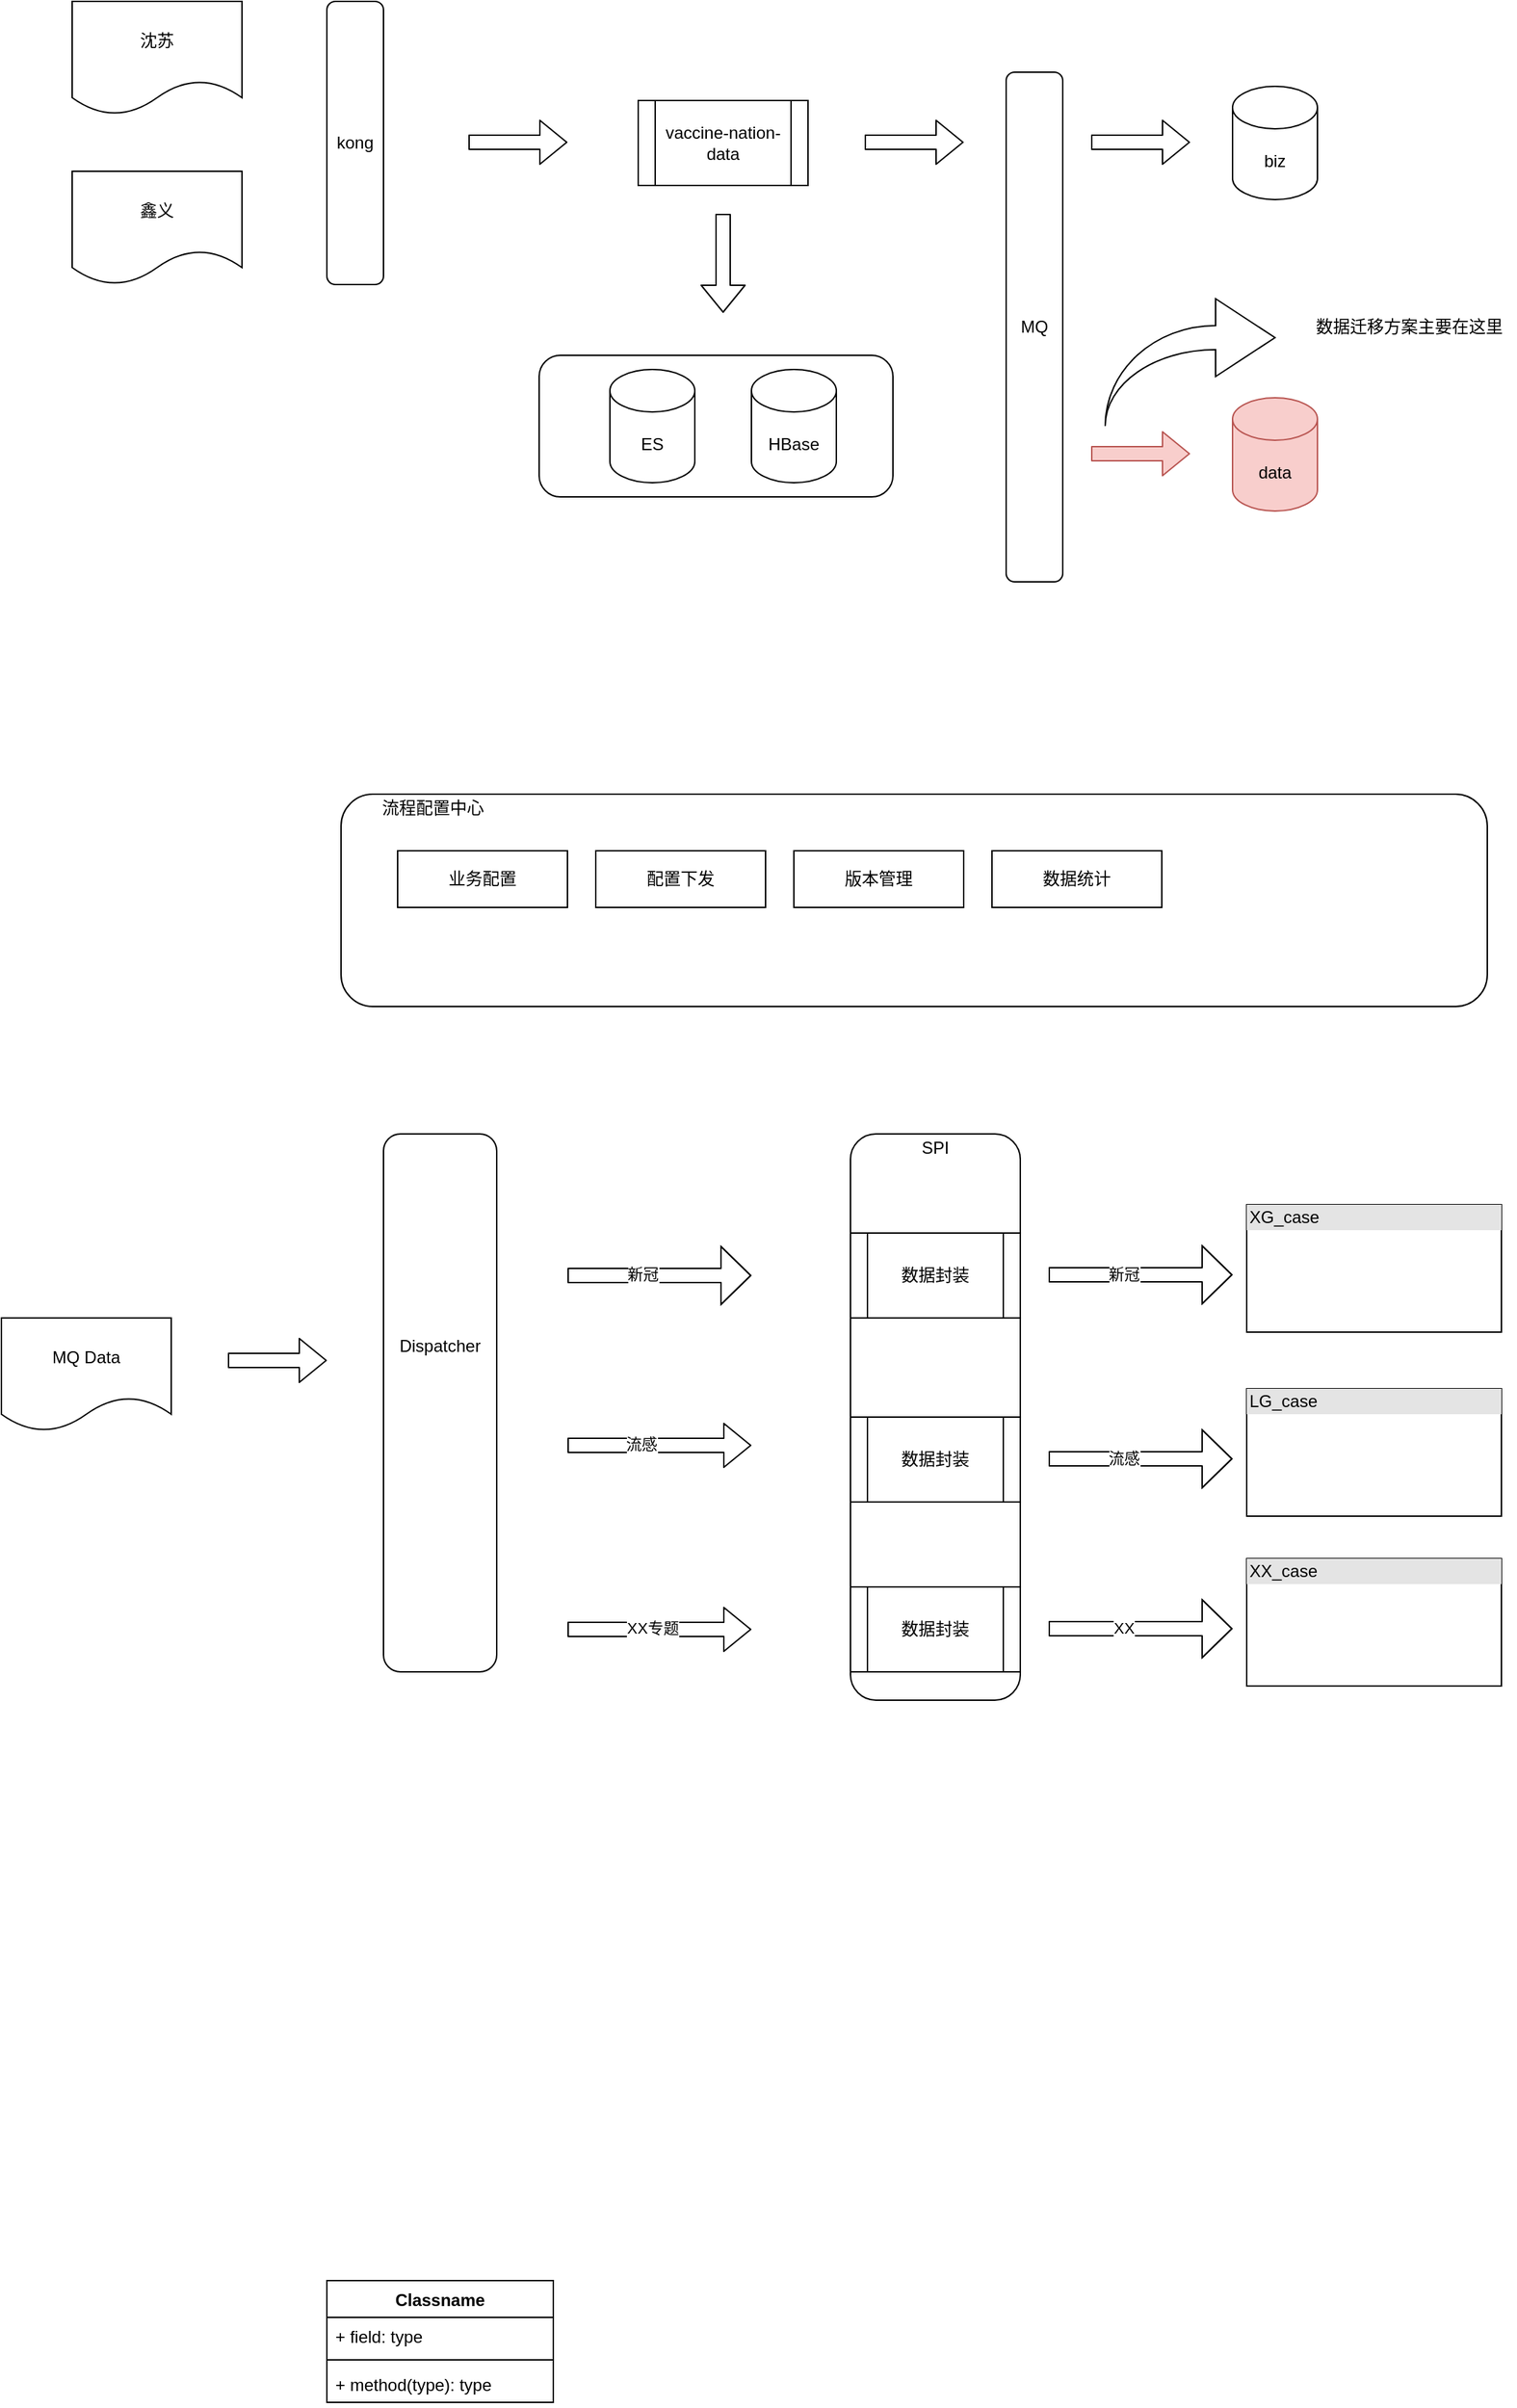 <mxfile version="14.6.6" type="github">
  <diagram id="w0HFk6Fzwvmut8jecLAu" name="Page-1">
    <mxGraphModel dx="1426" dy="828" grid="1" gridSize="10" guides="1" tooltips="1" connect="1" arrows="1" fold="1" page="1" pageScale="1" pageWidth="1654" pageHeight="2336" math="0" shadow="0">
      <root>
        <mxCell id="0" />
        <mxCell id="1" parent="0" />
        <mxCell id="uhUfELOlSJboxnY-Z91E-13" value="" style="rounded=1;whiteSpace=wrap;html=1;" parent="1" vertex="1">
          <mxGeometry x="500" y="450" width="250" height="100" as="geometry" />
        </mxCell>
        <mxCell id="uhUfELOlSJboxnY-Z91E-3" value="沈苏" style="shape=document;whiteSpace=wrap;html=1;boundedLbl=1;" parent="1" vertex="1">
          <mxGeometry x="170" y="200" width="120" height="80" as="geometry" />
        </mxCell>
        <mxCell id="uhUfELOlSJboxnY-Z91E-4" value="鑫义" style="shape=document;whiteSpace=wrap;html=1;boundedLbl=1;" parent="1" vertex="1">
          <mxGeometry x="170" y="320" width="120" height="80" as="geometry" />
        </mxCell>
        <mxCell id="uhUfELOlSJboxnY-Z91E-5" value="kong" style="rounded=1;whiteSpace=wrap;html=1;" parent="1" vertex="1">
          <mxGeometry x="350" y="200" width="40" height="200" as="geometry" />
        </mxCell>
        <mxCell id="uhUfELOlSJboxnY-Z91E-6" value="" style="shape=flexArrow;endArrow=classic;html=1;" parent="1" edge="1">
          <mxGeometry width="50" height="50" relative="1" as="geometry">
            <mxPoint x="450" y="299.5" as="sourcePoint" />
            <mxPoint x="520" y="299.5" as="targetPoint" />
          </mxGeometry>
        </mxCell>
        <mxCell id="uhUfELOlSJboxnY-Z91E-9" value="vaccine-nation-data" style="shape=process;whiteSpace=wrap;html=1;backgroundOutline=1;" parent="1" vertex="1">
          <mxGeometry x="570" y="270" width="120" height="60" as="geometry" />
        </mxCell>
        <mxCell id="uhUfELOlSJboxnY-Z91E-10" value="" style="shape=flexArrow;endArrow=classic;html=1;" parent="1" edge="1">
          <mxGeometry width="50" height="50" relative="1" as="geometry">
            <mxPoint x="630" y="350" as="sourcePoint" />
            <mxPoint x="630" y="420" as="targetPoint" />
          </mxGeometry>
        </mxCell>
        <mxCell id="uhUfELOlSJboxnY-Z91E-11" value="ES" style="shape=cylinder3;whiteSpace=wrap;html=1;boundedLbl=1;backgroundOutline=1;size=15;" parent="1" vertex="1">
          <mxGeometry x="550" y="460" width="60" height="80" as="geometry" />
        </mxCell>
        <mxCell id="uhUfELOlSJboxnY-Z91E-12" value="HBase" style="shape=cylinder3;whiteSpace=wrap;html=1;boundedLbl=1;backgroundOutline=1;size=15;" parent="1" vertex="1">
          <mxGeometry x="650" y="460" width="60" height="80" as="geometry" />
        </mxCell>
        <mxCell id="uhUfELOlSJboxnY-Z91E-14" value="" style="shape=flexArrow;endArrow=classic;html=1;" parent="1" edge="1">
          <mxGeometry width="50" height="50" relative="1" as="geometry">
            <mxPoint x="730" y="299.5" as="sourcePoint" />
            <mxPoint x="800" y="299.5" as="targetPoint" />
          </mxGeometry>
        </mxCell>
        <mxCell id="uhUfELOlSJboxnY-Z91E-15" value="MQ" style="rounded=1;whiteSpace=wrap;html=1;" parent="1" vertex="1">
          <mxGeometry x="830" y="250" width="40" height="360" as="geometry" />
        </mxCell>
        <mxCell id="uhUfELOlSJboxnY-Z91E-17" value="" style="shape=flexArrow;endArrow=classic;html=1;" parent="1" edge="1">
          <mxGeometry width="50" height="50" relative="1" as="geometry">
            <mxPoint x="890" y="299.5" as="sourcePoint" />
            <mxPoint x="960" y="299.5" as="targetPoint" />
          </mxGeometry>
        </mxCell>
        <mxCell id="uhUfELOlSJboxnY-Z91E-18" value="biz" style="shape=cylinder3;whiteSpace=wrap;html=1;boundedLbl=1;backgroundOutline=1;size=15;" parent="1" vertex="1">
          <mxGeometry x="990" y="260" width="60" height="80" as="geometry" />
        </mxCell>
        <mxCell id="uhUfELOlSJboxnY-Z91E-19" value="" style="shape=flexArrow;endArrow=classic;html=1;fillColor=#f8cecc;strokeColor=#b85450;" parent="1" edge="1">
          <mxGeometry width="50" height="50" relative="1" as="geometry">
            <mxPoint x="890" y="519.5" as="sourcePoint" />
            <mxPoint x="960" y="519.5" as="targetPoint" />
          </mxGeometry>
        </mxCell>
        <mxCell id="uhUfELOlSJboxnY-Z91E-20" value="data" style="shape=cylinder3;whiteSpace=wrap;html=1;boundedLbl=1;backgroundOutline=1;size=15;fillColor=#f8cecc;strokeColor=#b85450;" parent="1" vertex="1">
          <mxGeometry x="990" y="480" width="60" height="80" as="geometry" />
        </mxCell>
        <mxCell id="UBfO_3wljzj3ZloAo4z0-1" value="MQ Data" style="shape=document;whiteSpace=wrap;html=1;boundedLbl=1;" vertex="1" parent="1">
          <mxGeometry x="120" y="1130" width="120" height="80" as="geometry" />
        </mxCell>
        <mxCell id="UBfO_3wljzj3ZloAo4z0-2" value="" style="rounded=1;whiteSpace=wrap;html=1;" vertex="1" parent="1">
          <mxGeometry x="390" y="1000" width="80" height="380" as="geometry" />
        </mxCell>
        <mxCell id="UBfO_3wljzj3ZloAo4z0-5" value="" style="shape=flexArrow;endArrow=classic;html=1;" edge="1" parent="1">
          <mxGeometry width="50" height="50" relative="1" as="geometry">
            <mxPoint x="280" y="1160" as="sourcePoint" />
            <mxPoint x="350" y="1160" as="targetPoint" />
          </mxGeometry>
        </mxCell>
        <mxCell id="UBfO_3wljzj3ZloAo4z0-6" value="Dispatcher" style="text;html=1;strokeColor=none;fillColor=none;align=center;verticalAlign=middle;whiteSpace=wrap;rounded=0;" vertex="1" parent="1">
          <mxGeometry x="410" y="1140" width="40" height="20" as="geometry" />
        </mxCell>
        <mxCell id="UBfO_3wljzj3ZloAo4z0-7" value="" style="shape=flexArrow;endArrow=classic;html=1;endWidth=30;endSize=6.67;strokeWidth=1;" edge="1" parent="1">
          <mxGeometry width="50" height="50" relative="1" as="geometry">
            <mxPoint x="520" y="1100" as="sourcePoint" />
            <mxPoint x="650" y="1100" as="targetPoint" />
            <Array as="points">
              <mxPoint x="590" y="1100" />
            </Array>
          </mxGeometry>
        </mxCell>
        <mxCell id="UBfO_3wljzj3ZloAo4z0-11" value="新冠" style="edgeLabel;html=1;align=center;verticalAlign=middle;resizable=0;points=[];" vertex="1" connectable="0" parent="UBfO_3wljzj3ZloAo4z0-7">
          <mxGeometry x="-0.169" y="1" relative="1" as="geometry">
            <mxPoint x="-1" as="offset" />
          </mxGeometry>
        </mxCell>
        <mxCell id="UBfO_3wljzj3ZloAo4z0-8" value="" style="shape=flexArrow;endArrow=classic;html=1;" edge="1" parent="1">
          <mxGeometry width="50" height="50" relative="1" as="geometry">
            <mxPoint x="520" y="1220" as="sourcePoint" />
            <mxPoint x="650" y="1220" as="targetPoint" />
          </mxGeometry>
        </mxCell>
        <mxCell id="UBfO_3wljzj3ZloAo4z0-13" value="流感" style="edgeLabel;html=1;align=center;verticalAlign=middle;resizable=0;points=[];" vertex="1" connectable="0" parent="UBfO_3wljzj3ZloAo4z0-8">
          <mxGeometry x="-0.077" y="1" relative="1" as="geometry">
            <mxPoint x="-8" as="offset" />
          </mxGeometry>
        </mxCell>
        <mxCell id="UBfO_3wljzj3ZloAo4z0-9" value="" style="shape=flexArrow;endArrow=classic;html=1;" edge="1" parent="1">
          <mxGeometry width="50" height="50" relative="1" as="geometry">
            <mxPoint x="520" y="1350" as="sourcePoint" />
            <mxPoint x="650" y="1350" as="targetPoint" />
          </mxGeometry>
        </mxCell>
        <mxCell id="UBfO_3wljzj3ZloAo4z0-15" value="XX专题" style="edgeLabel;html=1;align=center;verticalAlign=middle;resizable=0;points=[];" vertex="1" connectable="0" parent="UBfO_3wljzj3ZloAo4z0-9">
          <mxGeometry x="-0.169" y="1" relative="1" as="geometry">
            <mxPoint x="6" as="offset" />
          </mxGeometry>
        </mxCell>
        <mxCell id="UBfO_3wljzj3ZloAo4z0-17" value="" style="rounded=1;whiteSpace=wrap;html=1;" vertex="1" parent="1">
          <mxGeometry x="720" y="1000" width="120" height="400" as="geometry" />
        </mxCell>
        <mxCell id="UBfO_3wljzj3ZloAo4z0-18" value="SPI" style="text;html=1;strokeColor=none;fillColor=none;align=center;verticalAlign=middle;whiteSpace=wrap;rounded=0;" vertex="1" parent="1">
          <mxGeometry x="760" y="1000" width="40" height="20" as="geometry" />
        </mxCell>
        <mxCell id="UBfO_3wljzj3ZloAo4z0-19" value="数据封装" style="shape=process;whiteSpace=wrap;html=1;backgroundOutline=1;" vertex="1" parent="1">
          <mxGeometry x="720" y="1070" width="120" height="60" as="geometry" />
        </mxCell>
        <mxCell id="UBfO_3wljzj3ZloAo4z0-20" value="数据封装" style="shape=process;whiteSpace=wrap;html=1;backgroundOutline=1;" vertex="1" parent="1">
          <mxGeometry x="720" y="1200" width="120" height="60" as="geometry" />
        </mxCell>
        <mxCell id="UBfO_3wljzj3ZloAo4z0-21" value="数据封装" style="shape=process;whiteSpace=wrap;html=1;backgroundOutline=1;" vertex="1" parent="1">
          <mxGeometry x="720" y="1320" width="120" height="60" as="geometry" />
        </mxCell>
        <mxCell id="UBfO_3wljzj3ZloAo4z0-22" value="&lt;div style=&quot;box-sizing: border-box ; width: 100% ; background: #e4e4e4 ; padding: 2px&quot;&gt;XG_case&lt;/div&gt;&lt;table style=&quot;width: 100% ; font-size: 1em&quot; cellpadding=&quot;2&quot; cellspacing=&quot;0&quot;&gt;&lt;tbody&gt;&lt;tr&gt;&lt;td&gt;&lt;br&gt;&lt;/td&gt;&lt;td&gt;&lt;br&gt;&lt;/td&gt;&lt;/tr&gt;&lt;tr&gt;&lt;td&gt;&lt;br&gt;&lt;/td&gt;&lt;td&gt;&lt;br&gt;&lt;/td&gt;&lt;/tr&gt;&lt;/tbody&gt;&lt;/table&gt;" style="verticalAlign=top;align=left;overflow=fill;html=1;" vertex="1" parent="1">
          <mxGeometry x="1000" y="1050" width="180" height="90" as="geometry" />
        </mxCell>
        <mxCell id="UBfO_3wljzj3ZloAo4z0-23" value="" style="shape=flexArrow;endArrow=classic;html=1;endWidth=30;endSize=6.67;strokeWidth=1;" edge="1" parent="1">
          <mxGeometry width="50" height="50" relative="1" as="geometry">
            <mxPoint x="860" y="1099.5" as="sourcePoint" />
            <mxPoint x="990" y="1099.5" as="targetPoint" />
            <Array as="points">
              <mxPoint x="930" y="1099.5" />
            </Array>
          </mxGeometry>
        </mxCell>
        <mxCell id="UBfO_3wljzj3ZloAo4z0-24" value="新冠" style="edgeLabel;html=1;align=center;verticalAlign=middle;resizable=0;points=[];" vertex="1" connectable="0" parent="UBfO_3wljzj3ZloAo4z0-23">
          <mxGeometry x="-0.169" y="1" relative="1" as="geometry">
            <mxPoint x="-1" as="offset" />
          </mxGeometry>
        </mxCell>
        <mxCell id="UBfO_3wljzj3ZloAo4z0-25" value="&lt;div style=&quot;box-sizing: border-box ; width: 100% ; background: #e4e4e4 ; padding: 2px&quot;&gt;LG_case&lt;/div&gt;&lt;table style=&quot;width: 100% ; font-size: 1em&quot; cellpadding=&quot;2&quot; cellspacing=&quot;0&quot;&gt;&lt;tbody&gt;&lt;tr&gt;&lt;td&gt;&lt;br&gt;&lt;/td&gt;&lt;td&gt;&lt;br&gt;&lt;/td&gt;&lt;/tr&gt;&lt;tr&gt;&lt;td&gt;&lt;br&gt;&lt;/td&gt;&lt;td&gt;&lt;br&gt;&lt;/td&gt;&lt;/tr&gt;&lt;/tbody&gt;&lt;/table&gt;" style="verticalAlign=top;align=left;overflow=fill;html=1;" vertex="1" parent="1">
          <mxGeometry x="1000" y="1180" width="180" height="90" as="geometry" />
        </mxCell>
        <mxCell id="UBfO_3wljzj3ZloAo4z0-26" value="" style="shape=flexArrow;endArrow=classic;html=1;endWidth=30;endSize=6.67;strokeWidth=1;" edge="1" parent="1">
          <mxGeometry width="50" height="50" relative="1" as="geometry">
            <mxPoint x="860" y="1229.5" as="sourcePoint" />
            <mxPoint x="990" y="1229.5" as="targetPoint" />
            <Array as="points">
              <mxPoint x="930" y="1229.5" />
            </Array>
          </mxGeometry>
        </mxCell>
        <mxCell id="UBfO_3wljzj3ZloAo4z0-27" value="流感" style="edgeLabel;html=1;align=center;verticalAlign=middle;resizable=0;points=[];" vertex="1" connectable="0" parent="UBfO_3wljzj3ZloAo4z0-26">
          <mxGeometry x="-0.169" y="1" relative="1" as="geometry">
            <mxPoint x="-1" as="offset" />
          </mxGeometry>
        </mxCell>
        <mxCell id="UBfO_3wljzj3ZloAo4z0-28" value="&lt;div style=&quot;box-sizing: border-box ; width: 100% ; background: #e4e4e4 ; padding: 2px&quot;&gt;XX_case&lt;/div&gt;&lt;table style=&quot;width: 100% ; font-size: 1em&quot; cellpadding=&quot;2&quot; cellspacing=&quot;0&quot;&gt;&lt;tbody&gt;&lt;tr&gt;&lt;td&gt;&lt;br&gt;&lt;/td&gt;&lt;td&gt;&lt;br&gt;&lt;/td&gt;&lt;/tr&gt;&lt;tr&gt;&lt;td&gt;&lt;br&gt;&lt;/td&gt;&lt;td&gt;&lt;br&gt;&lt;/td&gt;&lt;/tr&gt;&lt;/tbody&gt;&lt;/table&gt;" style="verticalAlign=top;align=left;overflow=fill;html=1;" vertex="1" parent="1">
          <mxGeometry x="1000" y="1300" width="180" height="90" as="geometry" />
        </mxCell>
        <mxCell id="UBfO_3wljzj3ZloAo4z0-29" value="" style="shape=flexArrow;endArrow=classic;html=1;endWidth=30;endSize=6.67;strokeWidth=1;" edge="1" parent="1">
          <mxGeometry width="50" height="50" relative="1" as="geometry">
            <mxPoint x="860" y="1349.5" as="sourcePoint" />
            <mxPoint x="990" y="1349.5" as="targetPoint" />
            <Array as="points">
              <mxPoint x="930" y="1349.5" />
            </Array>
          </mxGeometry>
        </mxCell>
        <mxCell id="UBfO_3wljzj3ZloAo4z0-30" value="XX" style="edgeLabel;html=1;align=center;verticalAlign=middle;resizable=0;points=[];" vertex="1" connectable="0" parent="UBfO_3wljzj3ZloAo4z0-29">
          <mxGeometry x="-0.169" y="1" relative="1" as="geometry">
            <mxPoint x="-1" as="offset" />
          </mxGeometry>
        </mxCell>
        <mxCell id="UBfO_3wljzj3ZloAo4z0-31" value="" style="rounded=1;whiteSpace=wrap;html=1;" vertex="1" parent="1">
          <mxGeometry x="360" y="760" width="810" height="150" as="geometry" />
        </mxCell>
        <mxCell id="UBfO_3wljzj3ZloAo4z0-32" value="流程配置中心" style="text;html=1;strokeColor=none;fillColor=none;align=center;verticalAlign=middle;whiteSpace=wrap;rounded=0;" vertex="1" parent="1">
          <mxGeometry x="380" y="760" width="90" height="20" as="geometry" />
        </mxCell>
        <mxCell id="UBfO_3wljzj3ZloAo4z0-33" value="业务配置" style="rounded=0;whiteSpace=wrap;html=1;" vertex="1" parent="1">
          <mxGeometry x="400" y="800" width="120" height="40" as="geometry" />
        </mxCell>
        <mxCell id="UBfO_3wljzj3ZloAo4z0-34" value="配置下发" style="rounded=0;whiteSpace=wrap;html=1;" vertex="1" parent="1">
          <mxGeometry x="540" y="800" width="120" height="40" as="geometry" />
        </mxCell>
        <mxCell id="UBfO_3wljzj3ZloAo4z0-35" value="版本管理" style="rounded=0;whiteSpace=wrap;html=1;" vertex="1" parent="1">
          <mxGeometry x="680" y="800" width="120" height="40" as="geometry" />
        </mxCell>
        <mxCell id="UBfO_3wljzj3ZloAo4z0-36" value="数据统计" style="rounded=0;whiteSpace=wrap;html=1;" vertex="1" parent="1">
          <mxGeometry x="820" y="800" width="120" height="40" as="geometry" />
        </mxCell>
        <mxCell id="UBfO_3wljzj3ZloAo4z0-37" value="Classname" style="swimlane;fontStyle=1;align=center;verticalAlign=top;childLayout=stackLayout;horizontal=1;startSize=26;horizontalStack=0;resizeParent=1;resizeParentMax=0;resizeLast=0;collapsible=1;marginBottom=0;" vertex="1" parent="1">
          <mxGeometry x="350" y="1810" width="160" height="86" as="geometry" />
        </mxCell>
        <mxCell id="UBfO_3wljzj3ZloAo4z0-38" value="+ field: type" style="text;strokeColor=none;fillColor=none;align=left;verticalAlign=top;spacingLeft=4;spacingRight=4;overflow=hidden;rotatable=0;points=[[0,0.5],[1,0.5]];portConstraint=eastwest;" vertex="1" parent="UBfO_3wljzj3ZloAo4z0-37">
          <mxGeometry y="26" width="160" height="26" as="geometry" />
        </mxCell>
        <mxCell id="UBfO_3wljzj3ZloAo4z0-39" value="" style="line;strokeWidth=1;fillColor=none;align=left;verticalAlign=middle;spacingTop=-1;spacingLeft=3;spacingRight=3;rotatable=0;labelPosition=right;points=[];portConstraint=eastwest;" vertex="1" parent="UBfO_3wljzj3ZloAo4z0-37">
          <mxGeometry y="52" width="160" height="8" as="geometry" />
        </mxCell>
        <mxCell id="UBfO_3wljzj3ZloAo4z0-40" value="+ method(type): type" style="text;strokeColor=none;fillColor=none;align=left;verticalAlign=top;spacingLeft=4;spacingRight=4;overflow=hidden;rotatable=0;points=[[0,0.5],[1,0.5]];portConstraint=eastwest;" vertex="1" parent="UBfO_3wljzj3ZloAo4z0-37">
          <mxGeometry y="60" width="160" height="26" as="geometry" />
        </mxCell>
        <mxCell id="UBfO_3wljzj3ZloAo4z0-41" value="" style="html=1;shadow=0;dashed=0;align=center;verticalAlign=middle;shape=mxgraph.arrows2.jumpInArrow;dy=8.5;dx=42;arrowHead=55;" vertex="1" parent="1">
          <mxGeometry x="900" y="410" width="120" height="90" as="geometry" />
        </mxCell>
        <mxCell id="UBfO_3wljzj3ZloAo4z0-42" value="数据迁移方案主要在这里" style="text;html=1;strokeColor=none;fillColor=none;align=center;verticalAlign=middle;whiteSpace=wrap;rounded=0;" vertex="1" parent="1">
          <mxGeometry x="1040" y="420" width="150" height="20" as="geometry" />
        </mxCell>
      </root>
    </mxGraphModel>
  </diagram>
</mxfile>
